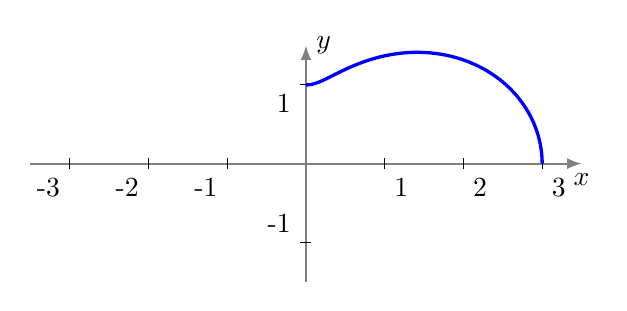 \begin{tikzpicture}

% Axes
     \draw[->,>=latex,thick, gray] (-3.5,0)--(3.5,0) node[below,black] {$x$};
     \draw[->,>=latex,thick, gray] (0,-1.5)--(0,1.5) node[right,black] {$y$};

 % Ticks
    	\foreach \x in {1,...,3}
     		\draw (\x,2pt) -- (\x,-2pt)
			node[anchor=north west] {\x};
    	\foreach \x in {-1,...,-3}
     		\draw (\x,2pt) -- (\x,-2pt)
			node[anchor=north east] {\x};
    	\foreach \x in {1}
     		\draw (2pt,\x) -- (-2pt,\x)
			node[anchor=north east] {\x};
    	\foreach \x in {-1}
     		\draw (2pt,\x) -- (-2pt,\x)
			node[anchor=south east] {\x};

% Courbe
\draw [very thick, color=blue, domain=0:pi/2, samples=100, smooth]
  plot (xy polar cs:angle=\x r, radius={1+2*cos(\x r)^2});


\end{tikzpicture}
